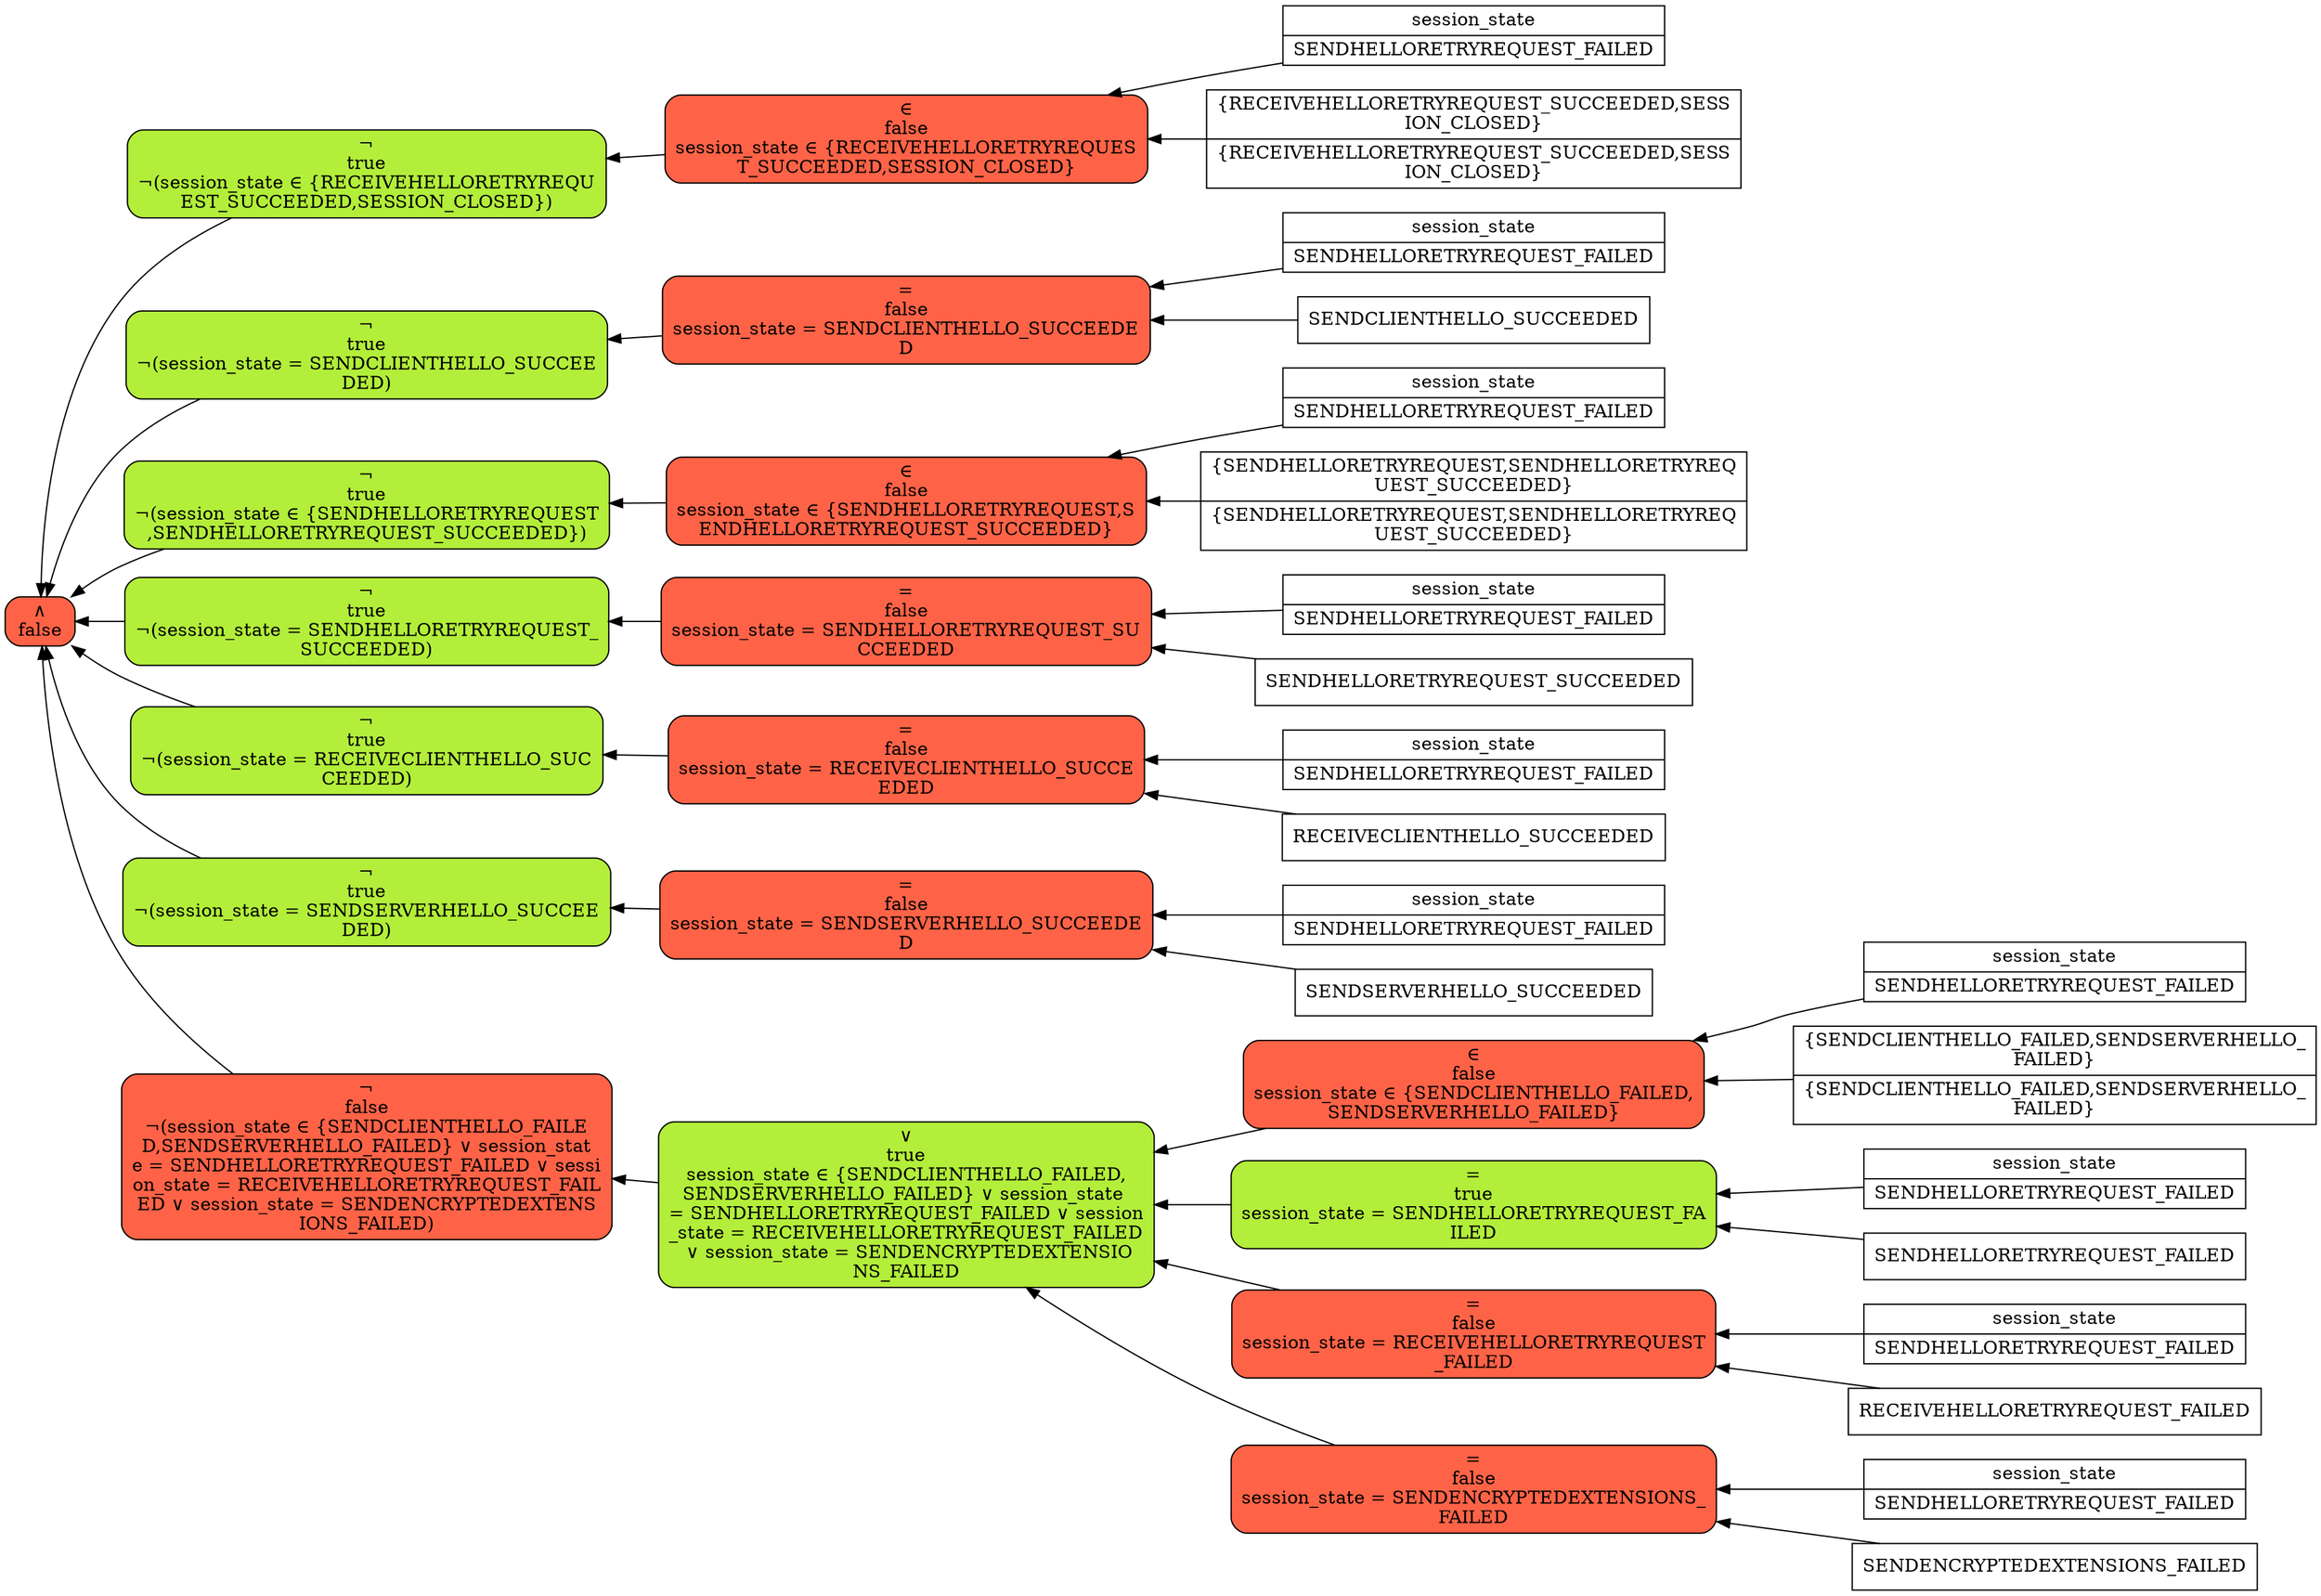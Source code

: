 digraph g {
rankdir=RL;
    Noderoot [label="&and;\nfalse", shape="rect", fillcolor="tomato", style="filled,rounded"]
    Node1 [label="&not;\ntrue\n&not;(session_state &#8712; \{RECEIVEHELLORETRYREQU\nEST_SUCCEEDED,SESSION_CLOSED\})", shape="rect", fillcolor="olivedrab2", style="filled,rounded"]
        Node1 -> Noderoot;
    Node2 [label="&#8712;\nfalse\nsession_state &#8712; \{RECEIVEHELLORETRYREQUES\nT_SUCCEEDED,SESSION_CLOSED\}", shape="rect", fillcolor="tomato", style="filled,rounded"]
        Node2 -> Node1;
    Node3 [label="session_state|SENDHELLORETRYREQUEST_FAILED", shape="record", fillcolor="white", style="filled"]
        Node3 -> Node2;
    Node4 [label="\{RECEIVEHELLORETRYREQUEST_SUCCEEDED,SESS\nION_CLOSED\}|\{RECEIVEHELLORETRYREQUEST_SUCCEEDED,SESS\nION_CLOSED\}", shape="record", fillcolor="white", style="filled"]
        Node4 -> Node2;
    Node5 [label="&not;\ntrue\n&not;(session_state = SENDCLIENTHELLO_SUCCEE\nDED)", shape="rect", fillcolor="olivedrab2", style="filled,rounded"]
        Node5 -> Noderoot;
    Node6 [label="=\nfalse\nsession_state = SENDCLIENTHELLO_SUCCEEDE\nD", shape="rect", fillcolor="tomato", style="filled,rounded"]
        Node6 -> Node5;
    Node7 [label="session_state|SENDHELLORETRYREQUEST_FAILED", shape="record", fillcolor="white", style="filled"]
        Node7 -> Node6;
    Node8 [label="SENDCLIENTHELLO_SUCCEEDED", shape="record", fillcolor="white", style="filled"]
        Node8 -> Node6;
    Node9 [label="&not;\ntrue\n&not;(session_state &#8712; \{SENDHELLORETRYREQUEST\n,SENDHELLORETRYREQUEST_SUCCEEDED\})", shape="rect", fillcolor="olivedrab2", style="filled,rounded"]
        Node9 -> Noderoot;
    Node10 [label="&#8712;\nfalse\nsession_state &#8712; \{SENDHELLORETRYREQUEST,S\nENDHELLORETRYREQUEST_SUCCEEDED\}", shape="rect", fillcolor="tomato", style="filled,rounded"]
        Node10 -> Node9;
    Node11 [label="session_state|SENDHELLORETRYREQUEST_FAILED", shape="record", fillcolor="white", style="filled"]
        Node11 -> Node10;
    Node12 [label="\{SENDHELLORETRYREQUEST,SENDHELLORETRYREQ\nUEST_SUCCEEDED\}|\{SENDHELLORETRYREQUEST,SENDHELLORETRYREQ\nUEST_SUCCEEDED\}", shape="record", fillcolor="white", style="filled"]
        Node12 -> Node10;
    Node13 [label="&not;\ntrue\n&not;(session_state = SENDHELLORETRYREQUEST_\nSUCCEEDED)", shape="rect", fillcolor="olivedrab2", style="filled,rounded"]
        Node13 -> Noderoot;
    Node14 [label="=\nfalse\nsession_state = SENDHELLORETRYREQUEST_SU\nCCEEDED", shape="rect", fillcolor="tomato", style="filled,rounded"]
        Node14 -> Node13;
    Node15 [label="session_state|SENDHELLORETRYREQUEST_FAILED", shape="record", fillcolor="white", style="filled"]
        Node15 -> Node14;
    Node16 [label="SENDHELLORETRYREQUEST_SUCCEEDED", shape="record", fillcolor="white", style="filled"]
        Node16 -> Node14;
    Node17 [label="&not;\ntrue\n&not;(session_state = RECEIVECLIENTHELLO_SUC\nCEEDED)", shape="rect", fillcolor="olivedrab2", style="filled,rounded"]
        Node17 -> Noderoot;
    Node18 [label="=\nfalse\nsession_state = RECEIVECLIENTHELLO_SUCCE\nEDED", shape="rect", fillcolor="tomato", style="filled,rounded"]
        Node18 -> Node17;
    Node19 [label="session_state|SENDHELLORETRYREQUEST_FAILED", shape="record", fillcolor="white", style="filled"]
        Node19 -> Node18;
    Node20 [label="RECEIVECLIENTHELLO_SUCCEEDED", shape="record", fillcolor="white", style="filled"]
        Node20 -> Node18;
    Node21 [label="&not;\ntrue\n&not;(session_state = SENDSERVERHELLO_SUCCEE\nDED)", shape="rect", fillcolor="olivedrab2", style="filled,rounded"]
        Node21 -> Noderoot;
    Node22 [label="=\nfalse\nsession_state = SENDSERVERHELLO_SUCCEEDE\nD", shape="rect", fillcolor="tomato", style="filled,rounded"]
        Node22 -> Node21;
    Node23 [label="session_state|SENDHELLORETRYREQUEST_FAILED", shape="record", fillcolor="white", style="filled"]
        Node23 -> Node22;
    Node24 [label="SENDSERVERHELLO_SUCCEEDED", shape="record", fillcolor="white", style="filled"]
        Node24 -> Node22;
    Node25 [label="&not;\nfalse\n&not;(session_state &#8712; \{SENDCLIENTHELLO_FAILE\nD,SENDSERVERHELLO_FAILED\} &or; session_stat\ne = SENDHELLORETRYREQUEST_FAILED &or; sessi\non_state = RECEIVEHELLORETRYREQUEST_FAIL\nED &or; session_state = SENDENCRYPTEDEXTENS\nIONS_FAILED)", shape="rect", fillcolor="tomato", style="filled,rounded"]
        Node25 -> Noderoot;
    Node26 [label="&or;\ntrue\nsession_state &#8712; \{SENDCLIENTHELLO_FAILED,\nSENDSERVERHELLO_FAILED\} &or; session_state \n= SENDHELLORETRYREQUEST_FAILED &or; session\n_state = RECEIVEHELLORETRYREQUEST_FAILED\n &or; session_state = SENDENCRYPTEDEXTENSIO\nNS_FAILED", shape="rect", fillcolor="olivedrab2", style="filled,rounded"]
        Node26 -> Node25;
    Node27 [label="&#8712;\nfalse\nsession_state &#8712; \{SENDCLIENTHELLO_FAILED,\nSENDSERVERHELLO_FAILED\}", shape="rect", fillcolor="tomato", style="filled,rounded"]
        Node27 -> Node26;
    Node28 [label="session_state|SENDHELLORETRYREQUEST_FAILED", shape="record", fillcolor="white", style="filled"]
        Node28 -> Node27;
    Node29 [label="\{SENDCLIENTHELLO_FAILED,SENDSERVERHELLO_\nFAILED\}|\{SENDCLIENTHELLO_FAILED,SENDSERVERHELLO_\nFAILED\}", shape="record", fillcolor="white", style="filled"]
        Node29 -> Node27;
    Node30 [label="=\ntrue\nsession_state = SENDHELLORETRYREQUEST_FA\nILED", shape="rect", fillcolor="olivedrab2", style="filled,rounded"]
        Node30 -> Node26;
    Node31 [label="session_state|SENDHELLORETRYREQUEST_FAILED", shape="record", fillcolor="white", style="filled"]
        Node31 -> Node30;
    Node32 [label="SENDHELLORETRYREQUEST_FAILED", shape="record", fillcolor="white", style="filled"]
        Node32 -> Node30;
    Node33 [label="=\nfalse\nsession_state = RECEIVEHELLORETRYREQUEST\n_FAILED", shape="rect", fillcolor="tomato", style="filled,rounded"]
        Node33 -> Node26;
    Node34 [label="session_state|SENDHELLORETRYREQUEST_FAILED", shape="record", fillcolor="white", style="filled"]
        Node34 -> Node33;
    Node35 [label="RECEIVEHELLORETRYREQUEST_FAILED", shape="record", fillcolor="white", style="filled"]
        Node35 -> Node33;
    Node36 [label="=\nfalse\nsession_state = SENDENCRYPTEDEXTENSIONS_\nFAILED", shape="rect", fillcolor="tomato", style="filled,rounded"]
        Node36 -> Node26;
    Node37 [label="session_state|SENDHELLORETRYREQUEST_FAILED", shape="record", fillcolor="white", style="filled"]
        Node37 -> Node36;
    Node38 [label="SENDENCRYPTEDEXTENSIONS_FAILED", shape="record", fillcolor="white", style="filled"]
        Node38 -> Node36;
}
